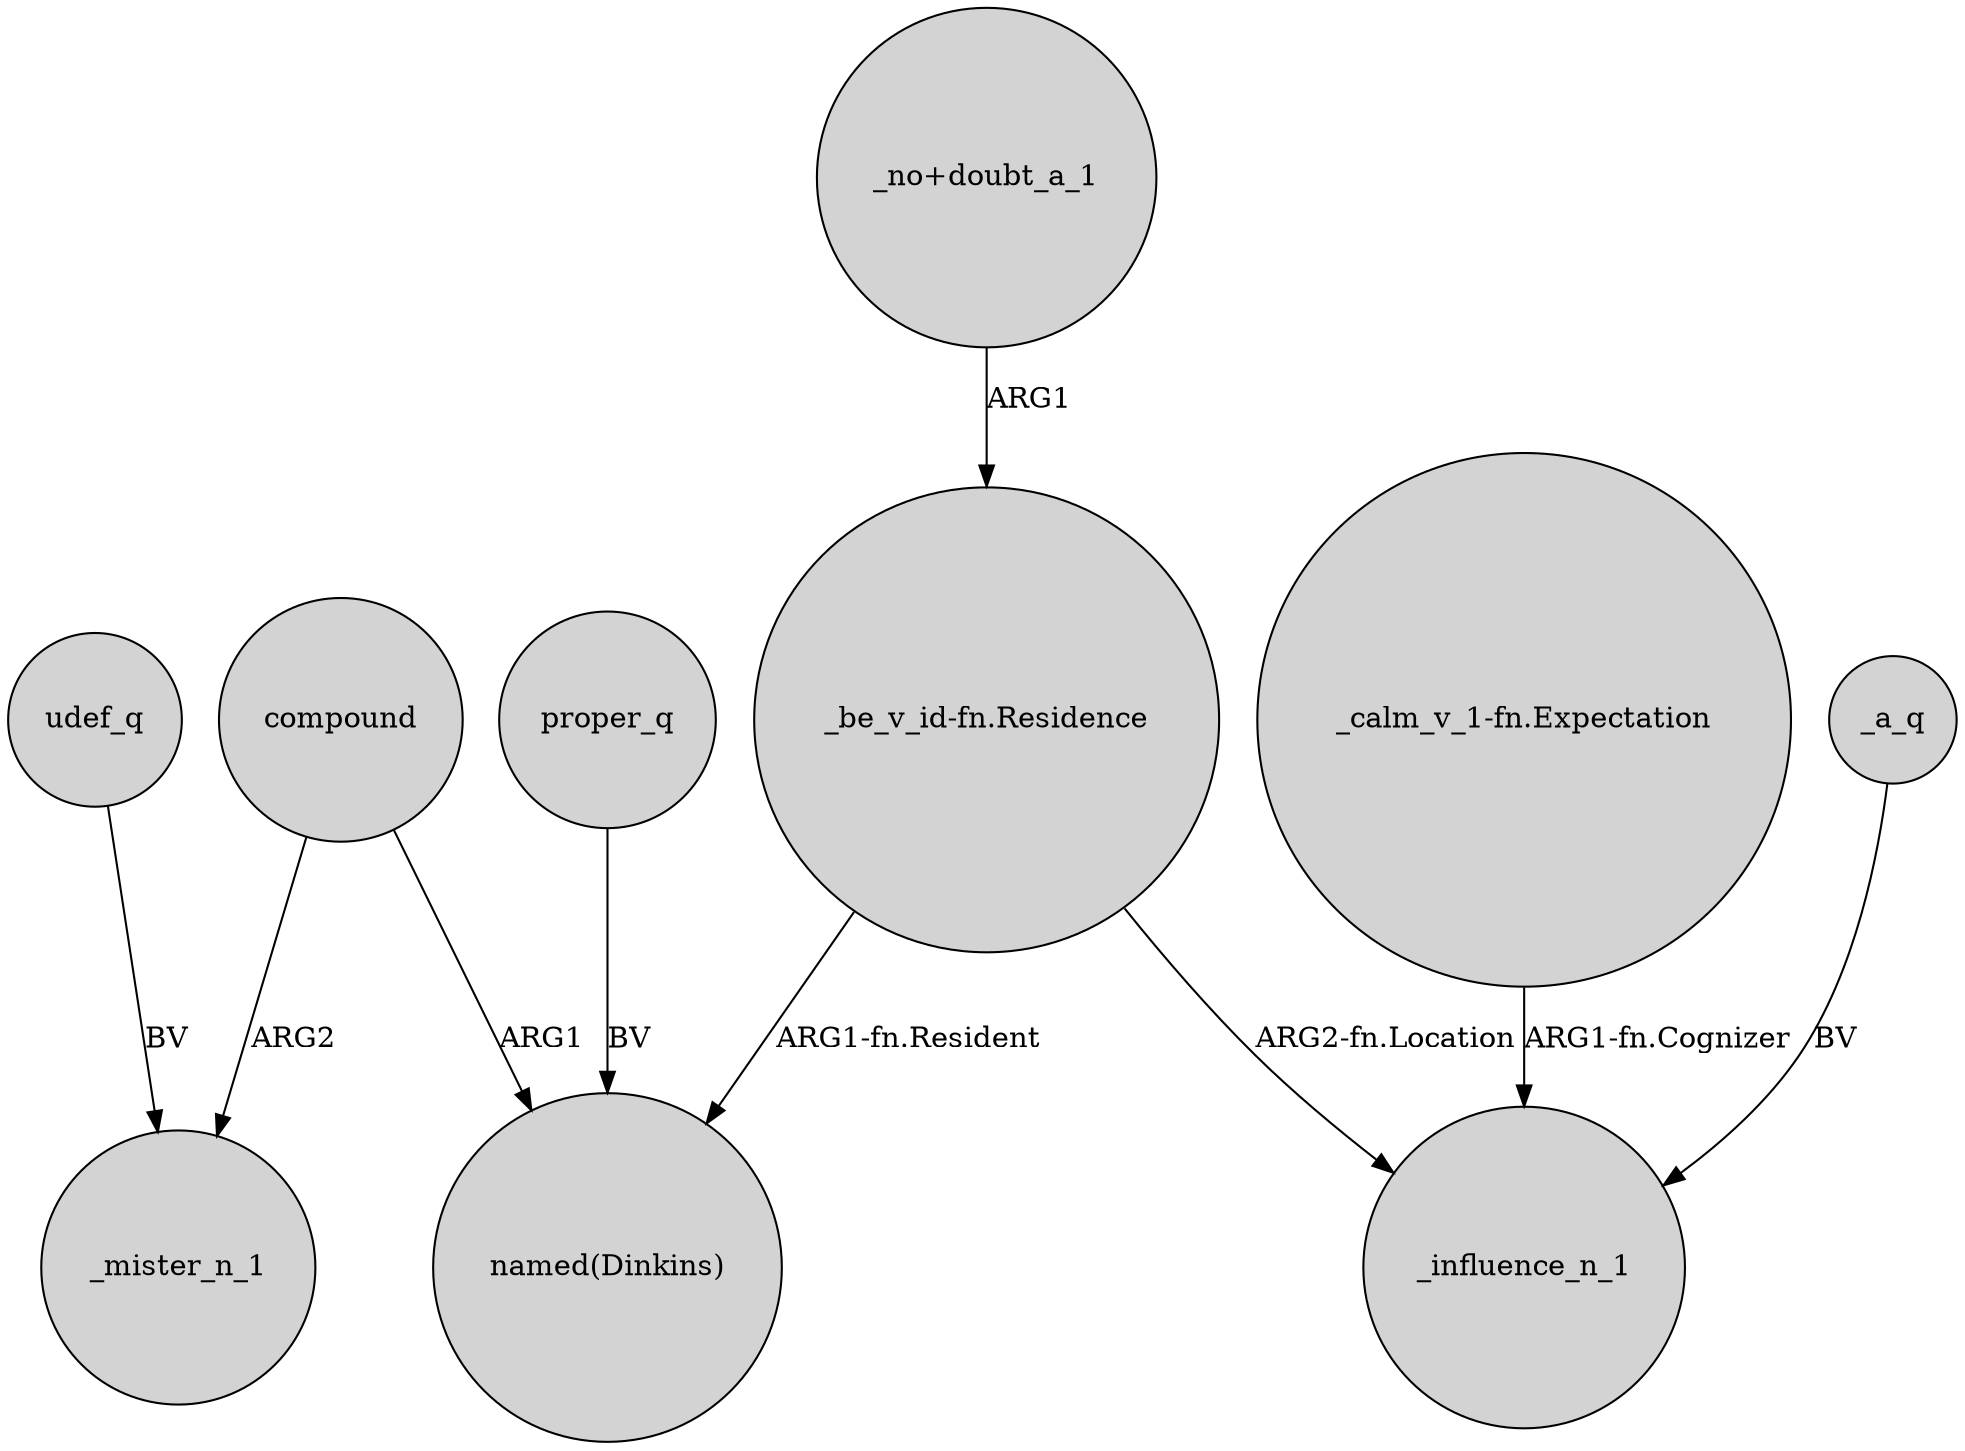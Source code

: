 digraph {
	node [shape=circle style=filled]
	"_be_v_id-fn.Residence" -> "named(Dinkins)" [label="ARG1-fn.Resident"]
	"_no+doubt_a_1" -> "_be_v_id-fn.Residence" [label=ARG1]
	compound -> _mister_n_1 [label=ARG2]
	udef_q -> _mister_n_1 [label=BV]
	"_calm_v_1-fn.Expectation" -> _influence_n_1 [label="ARG1-fn.Cognizer"]
	"_be_v_id-fn.Residence" -> _influence_n_1 [label="ARG2-fn.Location"]
	proper_q -> "named(Dinkins)" [label=BV]
	_a_q -> _influence_n_1 [label=BV]
	compound -> "named(Dinkins)" [label=ARG1]
}
